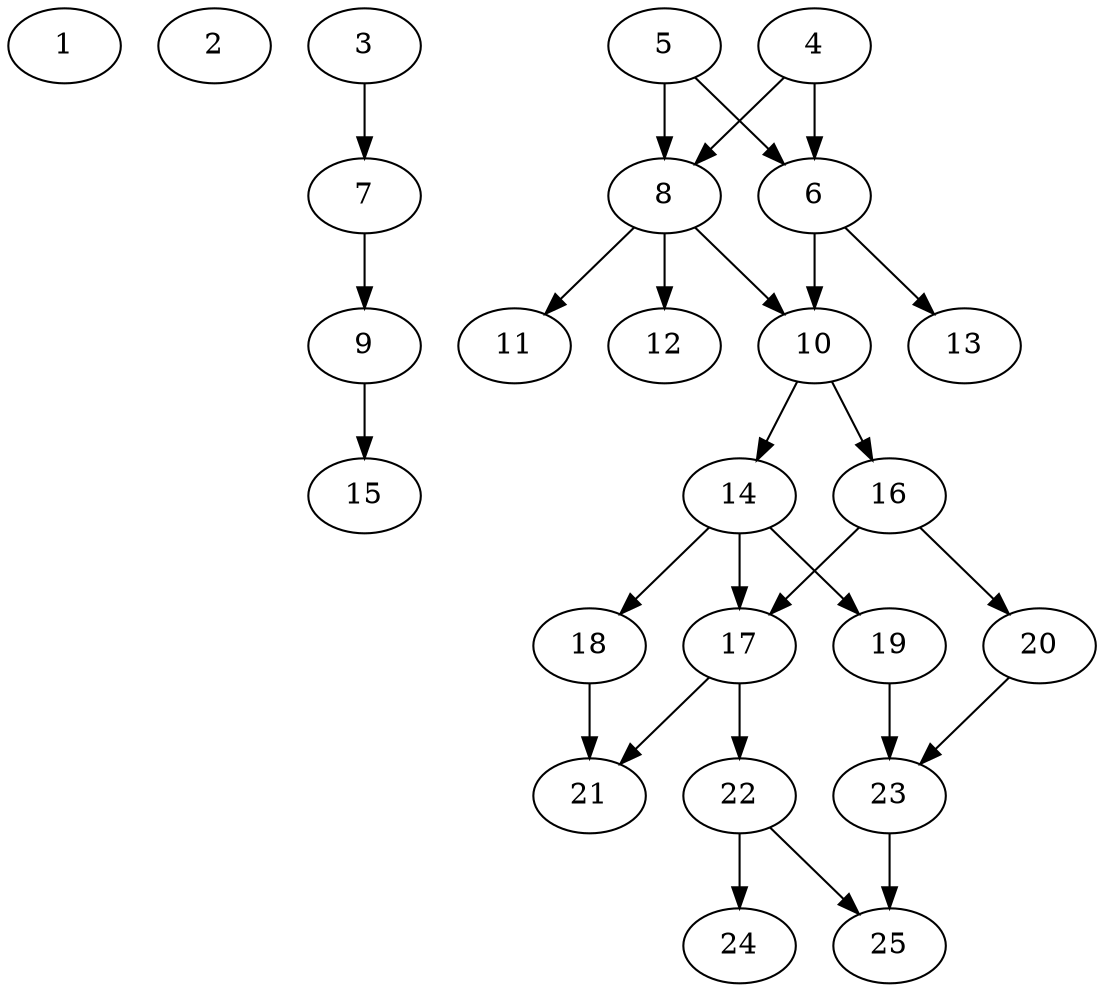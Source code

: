 // DAG (tier=2-normal, mode=data, n=25, ccr=0.403, fat=0.555, density=0.447, regular=0.534, jump=0.127, mindata=2097152, maxdata=16777216)
// DAG automatically generated by daggen at Sun Aug 24 16:33:34 2025
// /home/ermia/Project/Environments/daggen/bin/daggen --dot --ccr 0.403 --fat 0.555 --regular 0.534 --density 0.447 --jump 0.127 --mindata 2097152 --maxdata 16777216 -n 25 
digraph G {
  1 [size="5511138694482888", alpha="0.03", expect_size="2755569347241444"]
  2 [size="119311890747055520", alpha="0.14", expect_size="59655945373527760"]
  3 [size="825280315673101952", alpha="0.07", expect_size="412640157836550976"]
  3 -> 7 [size ="292998139084800"]
  4 [size="15054528689380504", alpha="0.18", expect_size="7527264344690252"]
  4 -> 6 [size ="331360292044800"]
  4 -> 8 [size ="331360292044800"]
  5 [size="363735021403152318464", alpha="0.09", expect_size="181867510701576159232"]
  5 -> 6 [size ="407643071971328"]
  5 -> 8 [size ="407643071971328"]
  6 [size="11139535241114294", alpha="0.11", expect_size="5569767620557147"]
  6 -> 10 [size ="1120418127675392"]
  6 -> 13 [size ="1120418127675392"]
  7 [size="424477943999116992", alpha="0.16", expect_size="212238971999558496"]
  7 -> 9 [size ="891849296314368"]
  8 [size="10101986919285892", alpha="0.11", expect_size="5050993459642946"]
  8 -> 10 [size ="417408040828928"]
  8 -> 11 [size ="417408040828928"]
  8 -> 12 [size ="417408040828928"]
  9 [size="8689692390702099", alpha="0.15", expect_size="4344846195351049"]
  9 -> 15 [size ="920269522731008"]
  10 [size="82951222363418525696", alpha="0.08", expect_size="41475611181709262848"]
  10 -> 14 [size ="152161639989248"]
  10 -> 16 [size ="152161639989248"]
  11 [size="1327795337374914816", alpha="0.04", expect_size="663897668687457408"]
  12 [size="2344735757231323648", alpha="0.03", expect_size="1172367878615661824"]
  13 [size="5249782968398257152", alpha="0.11", expect_size="2624891484199128576"]
  14 [size="57558793686537272", alpha="0.11", expect_size="28779396843268636"]
  14 -> 17 [size ="2066917854543872"]
  14 -> 18 [size ="2066917854543872"]
  14 -> 19 [size ="2066917854543872"]
  15 [size="488672271340469747712", alpha="0.15", expect_size="244336135670234873856"]
  16 [size="1794472502119564032", alpha="0.02", expect_size="897236251059782016"]
  16 -> 17 [size ="784896289144832"]
  16 -> 20 [size ="784896289144832"]
  17 [size="2337843319840014598144", alpha="0.18", expect_size="1168921659920007299072"]
  17 -> 21 [size ="1409181462560768"]
  17 -> 22 [size ="1409181462560768"]
  18 [size="57312335843318744", alpha="0.17", expect_size="28656167921659372"]
  18 -> 21 [size ="2025517658144768"]
  19 [size="756189498105713917952", alpha="0.05", expect_size="378094749052856958976"]
  19 -> 23 [size ="664013763510272"]
  20 [size="1192893847496065810432", alpha="0.09", expect_size="596446923748032905216"]
  20 -> 23 [size ="899824580820992"]
  21 [size="5423944601164714", alpha="0.01", expect_size="2711972300582357"]
  22 [size="6244657068026088", alpha="0.15", expect_size="3122328534013044"]
  22 -> 24 [size ="392351310675968"]
  22 -> 25 [size ="392351310675968"]
  23 [size="27626720882742896", alpha="0.18", expect_size="13813360441371448"]
  23 -> 25 [size ="478298303889408"]
  24 [size="2454219426725804032", alpha="0.08", expect_size="1227109713362902016"]
  25 [size="4154050337131705344", alpha="0.14", expect_size="2077025168565852672"]
}